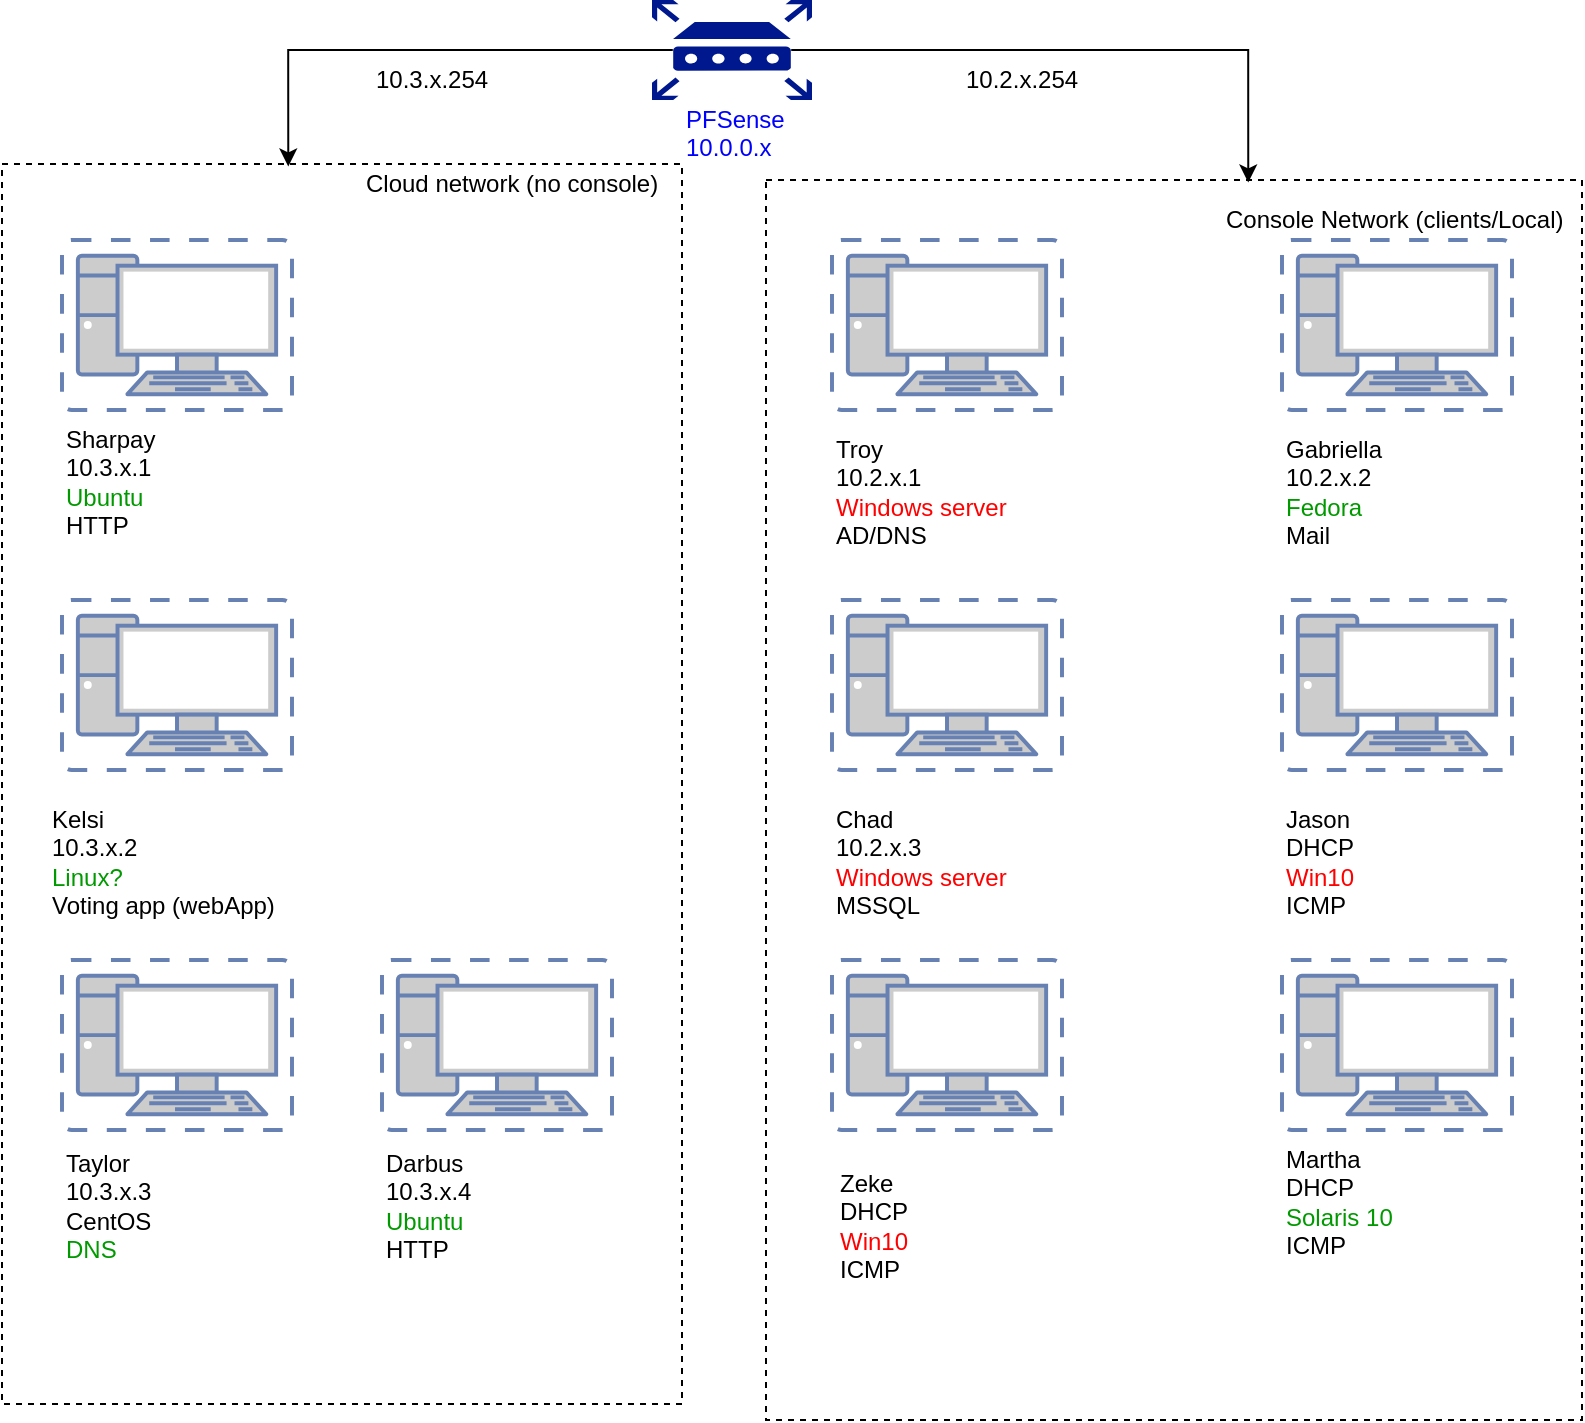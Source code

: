 <mxfile version="10.6.2" type="github"><diagram id="z7ivBBhgBjhK8MMNxtTc" name="Page-1"><mxGraphModel dx="1181" dy="786" grid="1" gridSize="10" guides="1" tooltips="1" connect="1" arrows="1" fold="1" page="1" pageScale="1" pageWidth="850" pageHeight="1100" math="0" shadow="0"><root><mxCell id="0"/><mxCell id="1" parent="0"/><mxCell id="SrLxUzKJxrYq8O7Kox-t-47" style="edgeStyle=orthogonalEdgeStyle;rounded=0;orthogonalLoop=1;jettySize=auto;html=1;exitX=0.87;exitY=0.5;exitDx=0;exitDy=0;exitPerimeter=0;entryX=0.591;entryY=0.002;entryDx=0;entryDy=0;entryPerimeter=0;" edge="1" parent="1" source="SrLxUzKJxrYq8O7Kox-t-1" target="SrLxUzKJxrYq8O7Kox-t-44"><mxGeometry relative="1" as="geometry"><Array as="points"><mxPoint x="643" y="175"/></Array></mxGeometry></mxCell><mxCell id="SrLxUzKJxrYq8O7Kox-t-51" style="edgeStyle=orthogonalEdgeStyle;rounded=0;orthogonalLoop=1;jettySize=auto;html=1;exitX=0.13;exitY=0.5;exitDx=0;exitDy=0;exitPerimeter=0;entryX=0.421;entryY=0.002;entryDx=0;entryDy=0;entryPerimeter=0;" edge="1" parent="1" source="SrLxUzKJxrYq8O7Kox-t-1" target="SrLxUzKJxrYq8O7Kox-t-42"><mxGeometry relative="1" as="geometry"><mxPoint x="160" y="210" as="targetPoint"/><Array as="points"><mxPoint x="163" y="175"/></Array></mxGeometry></mxCell><mxCell id="SrLxUzKJxrYq8O7Kox-t-1" value="" style="shadow=0;dashed=0;html=1;strokeColor=none;labelPosition=center;verticalLabelPosition=bottom;verticalAlign=top;align=center;shape=mxgraph.mscae.enterprise.router;fillColor=#00188D;" vertex="1" parent="1"><mxGeometry x="345" y="150" width="80" height="50" as="geometry"/></mxCell><mxCell id="SrLxUzKJxrYq8O7Kox-t-4" value="&lt;div&gt;&lt;font color=&quot;#0000FF&quot;&gt;PFSense&lt;/font&gt;&lt;/div&gt;&lt;div&gt;&lt;font color=&quot;#0000FF&quot;&gt;10.0.0.x&lt;br&gt;&lt;/font&gt;&lt;/div&gt;" style="text;html=1;resizable=0;points=[];autosize=1;align=left;verticalAlign=top;spacingTop=-4;" vertex="1" parent="1"><mxGeometry x="360" y="200" width="60" height="30" as="geometry"/></mxCell><mxCell id="SrLxUzKJxrYq8O7Kox-t-6" value="10.2.x.254" style="text;html=1;resizable=0;points=[];autosize=1;align=left;verticalAlign=top;spacingTop=-4;" vertex="1" parent="1"><mxGeometry x="500" y="180" width="70" height="20" as="geometry"/></mxCell><mxCell id="SrLxUzKJxrYq8O7Kox-t-8" value="10.3.x.254" style="text;html=1;resizable=0;points=[];autosize=1;align=left;verticalAlign=top;spacingTop=-4;" vertex="1" parent="1"><mxGeometry x="205" y="180" width="70" height="20" as="geometry"/></mxCell><mxCell id="SrLxUzKJxrYq8O7Kox-t-9" value="" style="fontColor=#0066CC;verticalAlign=top;verticalLabelPosition=bottom;labelPosition=center;align=center;html=1;outlineConnect=0;fillColor=#CCCCCC;strokeColor=#6881B3;gradientColor=none;gradientDirection=north;strokeWidth=2;shape=mxgraph.networks.virtual_pc;" vertex="1" parent="1"><mxGeometry x="660" y="270" width="115" height="85" as="geometry"/></mxCell><mxCell id="SrLxUzKJxrYq8O7Kox-t-10" value="" style="fontColor=#0066CC;verticalAlign=top;verticalLabelPosition=bottom;labelPosition=center;align=center;html=1;outlineConnect=0;fillColor=#CCCCCC;strokeColor=#6881B3;gradientColor=none;gradientDirection=north;strokeWidth=2;shape=mxgraph.networks.virtual_pc;" vertex="1" parent="1"><mxGeometry x="435" y="270" width="115" height="85" as="geometry"/></mxCell><mxCell id="SrLxUzKJxrYq8O7Kox-t-11" value="" style="fontColor=#0066CC;verticalAlign=top;verticalLabelPosition=bottom;labelPosition=center;align=center;html=1;outlineConnect=0;fillColor=#CCCCCC;strokeColor=#6881B3;gradientColor=none;gradientDirection=north;strokeWidth=2;shape=mxgraph.networks.virtual_pc;" vertex="1" parent="1"><mxGeometry x="660" y="450" width="115" height="85" as="geometry"/></mxCell><mxCell id="SrLxUzKJxrYq8O7Kox-t-13" value="" style="fontColor=#0066CC;verticalAlign=top;verticalLabelPosition=bottom;labelPosition=center;align=center;html=1;outlineConnect=0;fillColor=#CCCCCC;strokeColor=#6881B3;gradientColor=none;gradientDirection=north;strokeWidth=2;shape=mxgraph.networks.virtual_pc;" vertex="1" parent="1"><mxGeometry x="660" y="630" width="115" height="85" as="geometry"/></mxCell><mxCell id="SrLxUzKJxrYq8O7Kox-t-15" value="" style="fontColor=#0066CC;verticalAlign=top;verticalLabelPosition=bottom;labelPosition=center;align=center;html=1;outlineConnect=0;fillColor=#CCCCCC;strokeColor=#6881B3;gradientColor=none;gradientDirection=north;strokeWidth=2;shape=mxgraph.networks.virtual_pc;" vertex="1" parent="1"><mxGeometry x="435" y="450" width="115" height="85" as="geometry"/></mxCell><mxCell id="SrLxUzKJxrYq8O7Kox-t-17" value="" style="fontColor=#0066CC;verticalAlign=top;verticalLabelPosition=bottom;labelPosition=center;align=center;html=1;outlineConnect=0;fillColor=#CCCCCC;strokeColor=#6881B3;gradientColor=none;gradientDirection=north;strokeWidth=2;shape=mxgraph.networks.virtual_pc;" vertex="1" parent="1"><mxGeometry x="50" y="270" width="115" height="85" as="geometry"/></mxCell><mxCell id="SrLxUzKJxrYq8O7Kox-t-18" value="" style="fontColor=#0066CC;verticalAlign=top;verticalLabelPosition=bottom;labelPosition=center;align=center;html=1;outlineConnect=0;fillColor=#CCCCCC;strokeColor=#6881B3;gradientColor=none;gradientDirection=north;strokeWidth=2;shape=mxgraph.networks.virtual_pc;" vertex="1" parent="1"><mxGeometry x="50" y="450" width="115" height="85" as="geometry"/></mxCell><mxCell id="SrLxUzKJxrYq8O7Kox-t-20" value="" style="fontColor=#0066CC;verticalAlign=top;verticalLabelPosition=bottom;labelPosition=center;align=center;html=1;outlineConnect=0;fillColor=#CCCCCC;strokeColor=#6881B3;gradientColor=none;gradientDirection=north;strokeWidth=2;shape=mxgraph.networks.virtual_pc;" vertex="1" parent="1"><mxGeometry x="50" y="630" width="115" height="85" as="geometry"/></mxCell><mxCell id="SrLxUzKJxrYq8O7Kox-t-22" value="" style="fontColor=#0066CC;verticalAlign=top;verticalLabelPosition=bottom;labelPosition=center;align=center;html=1;outlineConnect=0;fillColor=#CCCCCC;strokeColor=#6881B3;gradientColor=none;gradientDirection=north;strokeWidth=2;shape=mxgraph.networks.virtual_pc;" vertex="1" parent="1"><mxGeometry x="435" y="630" width="115" height="85" as="geometry"/></mxCell><mxCell id="SrLxUzKJxrYq8O7Kox-t-24" value="" style="fontColor=#0066CC;verticalAlign=top;verticalLabelPosition=bottom;labelPosition=center;align=center;html=1;outlineConnect=0;fillColor=#CCCCCC;strokeColor=#6881B3;gradientColor=none;gradientDirection=north;strokeWidth=2;shape=mxgraph.networks.virtual_pc;" vertex="1" parent="1"><mxGeometry x="210" y="630" width="115" height="85" as="geometry"/></mxCell><mxCell id="SrLxUzKJxrYq8O7Kox-t-27" value="&lt;div&gt;Troy&lt;/div&gt;&lt;div&gt;10.2.x.1&lt;/div&gt;&lt;div&gt;&lt;font color=&quot;#FF0000&quot;&gt;Windows server&lt;/font&gt;&lt;br&gt;&lt;/div&gt;&lt;div&gt;AD/DNS&amp;nbsp; &lt;br&gt;&lt;/div&gt;" style="text;html=1;resizable=0;points=[];autosize=1;align=left;verticalAlign=top;spacingTop=-4;" vertex="1" parent="1"><mxGeometry x="435" y="365" width="100" height="60" as="geometry"/></mxCell><mxCell id="SrLxUzKJxrYq8O7Kox-t-28" value="&lt;div&gt;Gabriella&lt;/div&gt;&lt;div&gt;10.2.x.2&lt;/div&gt;&lt;div&gt;&lt;font color=&quot;#009900&quot;&gt;Fedora&lt;/font&gt;&lt;/div&gt;&lt;div&gt;Mail&lt;br&gt;&lt;/div&gt;" style="text;html=1;resizable=0;points=[];autosize=1;align=left;verticalAlign=top;spacingTop=-4;" vertex="1" parent="1"><mxGeometry x="660" y="365" width="60" height="60" as="geometry"/></mxCell><mxCell id="SrLxUzKJxrYq8O7Kox-t-29" value="&lt;div&gt;Chad&lt;/div&gt;&lt;div&gt;10.2.x.3&lt;/div&gt;&lt;div&gt;&lt;font color=&quot;#FF0000&quot;&gt;Windows server&lt;/font&gt;&lt;/div&gt;&lt;div&gt;MSSQL&lt;br&gt;&lt;/div&gt;" style="text;html=1;resizable=0;points=[];autosize=1;align=left;verticalAlign=top;spacingTop=-4;" vertex="1" parent="1"><mxGeometry x="435" y="550" width="100" height="60" as="geometry"/></mxCell><mxCell id="SrLxUzKJxrYq8O7Kox-t-30" value="&lt;div&gt;Jason&lt;/div&gt;&lt;div&gt;DHCP&lt;/div&gt;&lt;div&gt;&lt;font color=&quot;#FF0000&quot;&gt;Win10&lt;/font&gt;&lt;br&gt;&lt;/div&gt;&lt;div&gt;ICMP&lt;br&gt;&lt;/div&gt;" style="text;html=1;resizable=0;points=[];autosize=1;align=left;verticalAlign=top;spacingTop=-4;" vertex="1" parent="1"><mxGeometry x="660" y="550" width="50" height="60" as="geometry"/></mxCell><mxCell id="SrLxUzKJxrYq8O7Kox-t-31" value="&lt;div&gt;Zeke&lt;/div&gt;&lt;div&gt;DHCP&lt;/div&gt;&lt;div&gt;&lt;font color=&quot;#FF0000&quot;&gt;Win10&lt;/font&gt;&lt;/div&gt;&lt;div&gt;ICMP&lt;br&gt;&lt;/div&gt;" style="text;html=1;resizable=0;points=[];autosize=1;align=left;verticalAlign=top;spacingTop=-4;" vertex="1" parent="1"><mxGeometry x="437" y="732" width="50" height="60" as="geometry"/></mxCell><mxCell id="SrLxUzKJxrYq8O7Kox-t-33" value="&lt;div&gt;Martha&lt;/div&gt;&lt;div&gt;DHCP&lt;/div&gt;&lt;div&gt;&lt;font color=&quot;#009900&quot;&gt;Solaris 10&lt;/font&gt;&lt;/div&gt;&lt;div&gt;ICMP&lt;br&gt;&lt;/div&gt;" style="text;html=1;resizable=0;points=[];autosize=1;align=left;verticalAlign=top;spacingTop=-4;" vertex="1" parent="1"><mxGeometry x="660" y="720" width="70" height="60" as="geometry"/></mxCell><mxCell id="SrLxUzKJxrYq8O7Kox-t-34" value="&lt;div&gt;Sharpay&lt;/div&gt;&lt;div&gt;10.3.x.1&lt;/div&gt;&lt;div&gt;&lt;font color=&quot;#009900&quot;&gt;Ubuntu&lt;/font&gt;&lt;/div&gt;&lt;div&gt;HTTP&lt;/div&gt;&lt;div&gt;&lt;br&gt;&lt;/div&gt;" style="text;html=1;resizable=0;points=[];autosize=1;align=left;verticalAlign=top;spacingTop=-4;" vertex="1" parent="1"><mxGeometry x="50" y="360" width="60" height="70" as="geometry"/></mxCell><mxCell id="SrLxUzKJxrYq8O7Kox-t-35" value="&lt;div&gt;Kelsi&lt;/div&gt;&lt;div&gt;10.3.x.2&lt;/div&gt;&lt;div&gt;&lt;font color=&quot;#009900&quot;&gt;Linux?&lt;/font&gt;&lt;/div&gt;&lt;div&gt;Voting app (webApp)&lt;br&gt;&lt;/div&gt;" style="text;html=1;resizable=0;points=[];autosize=1;align=left;verticalAlign=top;spacingTop=-4;" vertex="1" parent="1"><mxGeometry x="42.5" y="550" width="130" height="60" as="geometry"/></mxCell><mxCell id="SrLxUzKJxrYq8O7Kox-t-37" value="&lt;div&gt;Taylor&lt;/div&gt;&lt;div&gt;10.3.x.3&lt;/div&gt;&lt;div&gt;CentOS&lt;/div&gt;&lt;div&gt;&lt;font color=&quot;#009900&quot;&gt;DNS&lt;/font&gt;&lt;br&gt;&lt;/div&gt;" style="text;html=1;resizable=0;points=[];autosize=1;align=left;verticalAlign=top;spacingTop=-4;" vertex="1" parent="1"><mxGeometry x="50" y="722" width="60" height="60" as="geometry"/></mxCell><mxCell id="SrLxUzKJxrYq8O7Kox-t-38" value="&lt;div&gt;Darbus&lt;/div&gt;&lt;div&gt;10.3.x.4&lt;/div&gt;&lt;div&gt;&lt;font color=&quot;#009900&quot;&gt;Ubuntu&lt;/font&gt;&lt;/div&gt;&lt;div&gt;HTTP&lt;br&gt;&lt;/div&gt;" style="text;html=1;resizable=0;points=[];autosize=1;align=left;verticalAlign=top;spacingTop=-4;" vertex="1" parent="1"><mxGeometry x="210" y="722" width="60" height="60" as="geometry"/></mxCell><mxCell id="SrLxUzKJxrYq8O7Kox-t-42" value="" style="rounded=0;whiteSpace=wrap;html=1;dashed=1;fillColor=none;" vertex="1" parent="1"><mxGeometry x="20" y="232" width="340" height="620" as="geometry"/></mxCell><mxCell id="SrLxUzKJxrYq8O7Kox-t-43" value="Cloud network (no console)" style="text;html=1;resizable=0;points=[];autosize=1;align=left;verticalAlign=top;spacingTop=-4;" vertex="1" parent="1"><mxGeometry x="200" y="232" width="160" height="20" as="geometry"/></mxCell><mxCell id="SrLxUzKJxrYq8O7Kox-t-44" value="" style="rounded=0;whiteSpace=wrap;html=1;dashed=1;fillColor=none;" vertex="1" parent="1"><mxGeometry x="402" y="240" width="408" height="620" as="geometry"/></mxCell><mxCell id="SrLxUzKJxrYq8O7Kox-t-45" value="Console Network (clients/Local)" style="text;html=1;resizable=0;points=[];autosize=1;align=left;verticalAlign=top;spacingTop=-4;" vertex="1" parent="1"><mxGeometry x="630" y="250" width="180" height="20" as="geometry"/></mxCell></root></mxGraphModel></diagram></mxfile>